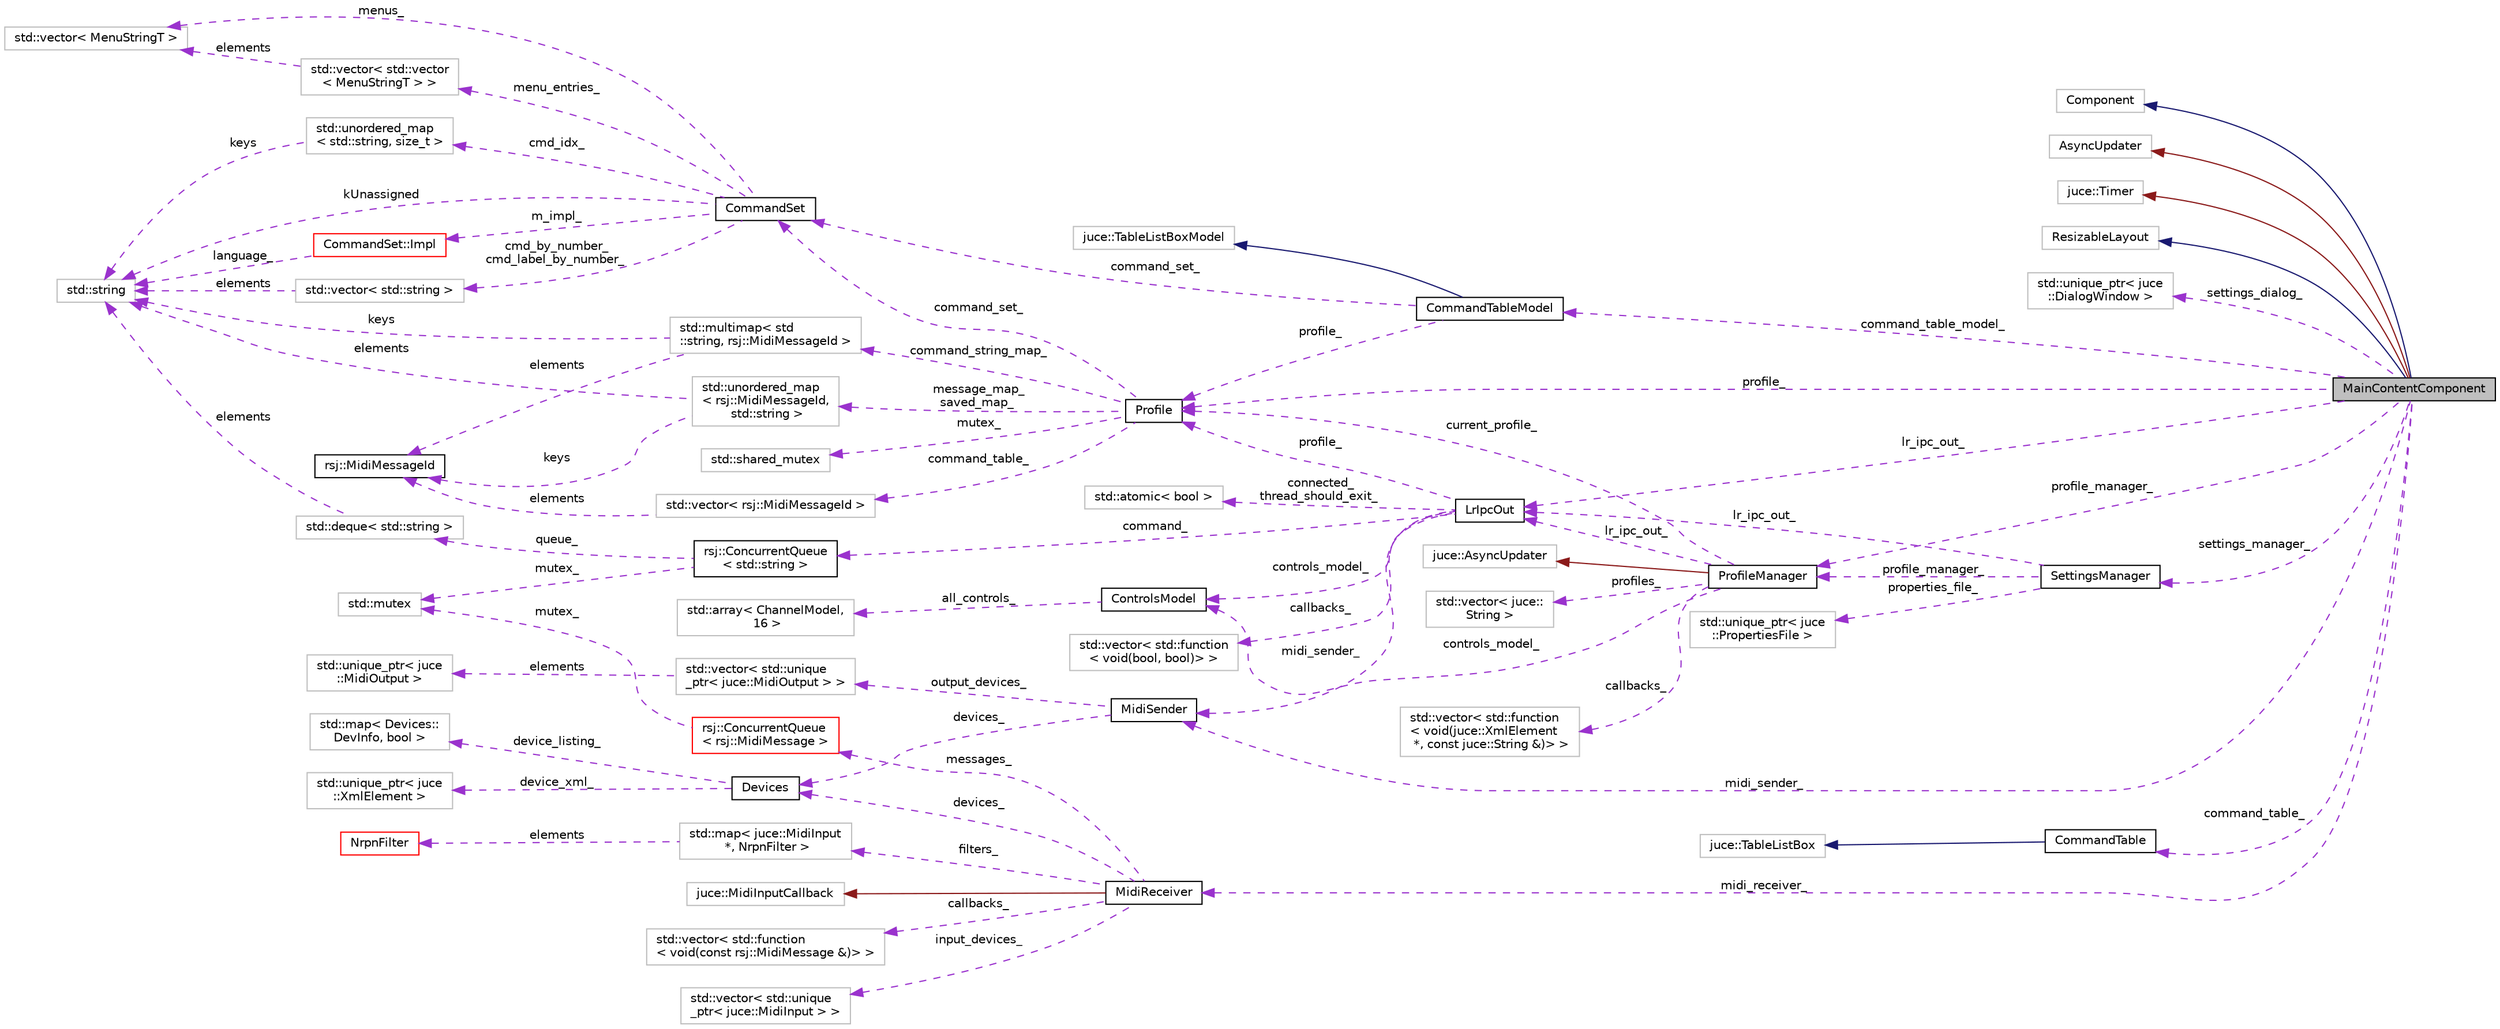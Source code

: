 digraph "MainContentComponent"
{
 // INTERACTIVE_SVG=YES
 // LATEX_PDF_SIZE
  edge [fontname="Helvetica",fontsize="10",labelfontname="Helvetica",labelfontsize="10"];
  node [fontname="Helvetica",fontsize="10",shape=record];
  rankdir="LR";
  Node1 [label="MainContentComponent",height=0.2,width=0.4,color="black", fillcolor="grey75", style="filled", fontcolor="black",tooltip=" "];
  Node2 -> Node1 [dir="back",color="midnightblue",fontsize="10",style="solid",fontname="Helvetica"];
  Node2 [label="Component",height=0.2,width=0.4,color="grey75", fillcolor="white", style="filled",tooltip=" "];
  Node3 -> Node1 [dir="back",color="firebrick4",fontsize="10",style="solid",fontname="Helvetica"];
  Node3 [label="AsyncUpdater",height=0.2,width=0.4,color="grey75", fillcolor="white", style="filled",tooltip=" "];
  Node4 -> Node1 [dir="back",color="firebrick4",fontsize="10",style="solid",fontname="Helvetica"];
  Node4 [label="juce::Timer",height=0.2,width=0.4,color="grey75", fillcolor="white", style="filled",tooltip=" "];
  Node5 -> Node1 [dir="back",color="midnightblue",fontsize="10",style="solid",fontname="Helvetica"];
  Node5 [label="ResizableLayout",height=0.2,width=0.4,color="grey75", fillcolor="white", style="filled",tooltip=" "];
  Node6 -> Node1 [dir="back",color="darkorchid3",fontsize="10",style="dashed",label=" settings_dialog_" ,fontname="Helvetica"];
  Node6 [label="std::unique_ptr\< juce\l::DialogWindow \>",height=0.2,width=0.4,color="grey75", fillcolor="white", style="filled",tooltip=" "];
  Node7 -> Node1 [dir="back",color="darkorchid3",fontsize="10",style="dashed",label=" profile_manager_" ,fontname="Helvetica"];
  Node7 [label="ProfileManager",height=0.2,width=0.4,color="black", fillcolor="white", style="filled",URL="$class_profile_manager.html",tooltip=" "];
  Node8 -> Node7 [dir="back",color="firebrick4",fontsize="10",style="solid",fontname="Helvetica"];
  Node8 [label="juce::AsyncUpdater",height=0.2,width=0.4,color="grey75", fillcolor="white", style="filled",tooltip=" "];
  Node9 -> Node7 [dir="back",color="darkorchid3",fontsize="10",style="dashed",label=" profiles_" ,fontname="Helvetica"];
  Node9 [label="std::vector\< juce::\lString \>",height=0.2,width=0.4,color="grey75", fillcolor="white", style="filled",tooltip=" "];
  Node10 -> Node7 [dir="back",color="darkorchid3",fontsize="10",style="dashed",label=" current_profile_" ,fontname="Helvetica"];
  Node10 [label="Profile",height=0.2,width=0.4,color="black", fillcolor="white", style="filled",URL="$class_profile.html",tooltip=" "];
  Node11 -> Node10 [dir="back",color="darkorchid3",fontsize="10",style="dashed",label=" command_set_" ,fontname="Helvetica"];
  Node11 [label="CommandSet",height=0.2,width=0.4,color="black", fillcolor="white", style="filled",URL="$class_command_set.html",tooltip=" "];
  Node12 -> Node11 [dir="back",color="darkorchid3",fontsize="10",style="dashed",label=" menu_entries_" ,fontname="Helvetica"];
  Node12 [label="std::vector\< std::vector\l\< MenuStringT \> \>",height=0.2,width=0.4,color="grey75", fillcolor="white", style="filled",tooltip=" "];
  Node13 -> Node12 [dir="back",color="darkorchid3",fontsize="10",style="dashed",label=" elements" ,fontname="Helvetica"];
  Node13 [label="std::vector\< MenuStringT \>",height=0.2,width=0.4,color="grey75", fillcolor="white", style="filled",tooltip=" "];
  Node14 -> Node11 [dir="back",color="darkorchid3",fontsize="10",style="dashed",label=" cmd_idx_" ,fontname="Helvetica"];
  Node14 [label="std::unordered_map\l\< std::string, size_t \>",height=0.2,width=0.4,color="grey75", fillcolor="white", style="filled",tooltip=" "];
  Node15 -> Node14 [dir="back",color="darkorchid3",fontsize="10",style="dashed",label=" keys" ,fontname="Helvetica"];
  Node15 [label="std::string",height=0.2,width=0.4,color="grey75", fillcolor="white", style="filled",tooltip="STL class."];
  Node17 -> Node11 [dir="back",color="darkorchid3",fontsize="10",style="dashed",label=" m_impl_" ,fontname="Helvetica"];
  Node17 [label="CommandSet::Impl",height=0.2,width=0.4,color="red", fillcolor="white", style="filled",URL="$class_command_set_1_1_impl.html",tooltip=" "];
  Node15 -> Node17 [dir="back",color="darkorchid3",fontsize="10",style="dashed",label=" language_" ,fontname="Helvetica"];
  Node13 -> Node11 [dir="back",color="darkorchid3",fontsize="10",style="dashed",label=" menus_" ,fontname="Helvetica"];
  Node15 -> Node11 [dir="back",color="darkorchid3",fontsize="10",style="dashed",label=" kUnassigned" ,fontname="Helvetica"];
  Node19 -> Node11 [dir="back",color="darkorchid3",fontsize="10",style="dashed",label=" cmd_by_number_\ncmd_label_by_number_" ,fontname="Helvetica"];
  Node19 [label="std::vector\< std::string \>",height=0.2,width=0.4,color="grey75", fillcolor="white", style="filled",tooltip=" "];
  Node15 -> Node19 [dir="back",color="darkorchid3",fontsize="10",style="dashed",label=" elements" ,fontname="Helvetica"];
  Node20 -> Node10 [dir="back",color="darkorchid3",fontsize="10",style="dashed",label=" mutex_" ,fontname="Helvetica"];
  Node20 [label="std::shared_mutex",height=0.2,width=0.4,color="grey75", fillcolor="white", style="filled",tooltip="STL class."];
  Node21 -> Node10 [dir="back",color="darkorchid3",fontsize="10",style="dashed",label=" command_table_" ,fontname="Helvetica"];
  Node21 [label="std::vector\< rsj::MidiMessageId \>",height=0.2,width=0.4,color="grey75", fillcolor="white", style="filled",tooltip=" "];
  Node22 -> Node21 [dir="back",color="darkorchid3",fontsize="10",style="dashed",label=" elements" ,fontname="Helvetica"];
  Node22 [label="rsj::MidiMessageId",height=0.2,width=0.4,color="black", fillcolor="white", style="filled",URL="$structrsj_1_1_midi_message_id.html",tooltip=" "];
  Node23 -> Node10 [dir="back",color="darkorchid3",fontsize="10",style="dashed",label=" command_string_map_" ,fontname="Helvetica"];
  Node23 [label="std::multimap\< std\l::string, rsj::MidiMessageId \>",height=0.2,width=0.4,color="grey75", fillcolor="white", style="filled",tooltip=" "];
  Node22 -> Node23 [dir="back",color="darkorchid3",fontsize="10",style="dashed",label=" elements" ,fontname="Helvetica"];
  Node15 -> Node23 [dir="back",color="darkorchid3",fontsize="10",style="dashed",label=" keys" ,fontname="Helvetica"];
  Node24 -> Node10 [dir="back",color="darkorchid3",fontsize="10",style="dashed",label=" message_map_\nsaved_map_" ,fontname="Helvetica"];
  Node24 [label="std::unordered_map\l\< rsj::MidiMessageId,\l std::string \>",height=0.2,width=0.4,color="grey75", fillcolor="white", style="filled",tooltip=" "];
  Node22 -> Node24 [dir="back",color="darkorchid3",fontsize="10",style="dashed",label=" keys" ,fontname="Helvetica"];
  Node15 -> Node24 [dir="back",color="darkorchid3",fontsize="10",style="dashed",label=" elements" ,fontname="Helvetica"];
  Node25 -> Node7 [dir="back",color="darkorchid3",fontsize="10",style="dashed",label=" callbacks_" ,fontname="Helvetica"];
  Node25 [label="std::vector\< std::function\l\< void(juce::XmlElement\l *, const juce::String &)\> \>",height=0.2,width=0.4,color="grey75", fillcolor="white", style="filled",tooltip=" "];
  Node26 -> Node7 [dir="back",color="darkorchid3",fontsize="10",style="dashed",label=" controls_model_" ,fontname="Helvetica"];
  Node26 [label="ControlsModel",height=0.2,width=0.4,color="black", fillcolor="white", style="filled",URL="$class_controls_model.html",tooltip=" "];
  Node27 -> Node26 [dir="back",color="darkorchid3",fontsize="10",style="dashed",label=" all_controls_" ,fontname="Helvetica"];
  Node27 [label="std::array\< ChannelModel,\l 16 \>",height=0.2,width=0.4,color="grey75", fillcolor="white", style="filled",tooltip=" "];
  Node35 -> Node7 [dir="back",color="darkorchid3",fontsize="10",style="dashed",label=" lr_ipc_out_" ,fontname="Helvetica"];
  Node35 [label="LrIpcOut",height=0.2,width=0.4,color="black", fillcolor="white", style="filled",URL="$class_lr_ipc_out.html",tooltip=" "];
  Node36 -> Node35 [dir="back",color="darkorchid3",fontsize="10",style="dashed",label=" command_" ,fontname="Helvetica"];
  Node36 [label="rsj::ConcurrentQueue\l\< std::string \>",height=0.2,width=0.4,color="black", fillcolor="white", style="filled",URL="$classrsj_1_1_concurrent_queue.html",tooltip=" "];
  Node37 -> Node36 [dir="back",color="darkorchid3",fontsize="10",style="dashed",label=" mutex_" ,fontname="Helvetica"];
  Node37 [label="std::mutex",height=0.2,width=0.4,color="grey75", fillcolor="white", style="filled",tooltip="STL class."];
  Node38 -> Node36 [dir="back",color="darkorchid3",fontsize="10",style="dashed",label=" queue_" ,fontname="Helvetica"];
  Node38 [label="std::deque\< std::string \>",height=0.2,width=0.4,color="grey75", fillcolor="white", style="filled",tooltip=" "];
  Node15 -> Node38 [dir="back",color="darkorchid3",fontsize="10",style="dashed",label=" elements" ,fontname="Helvetica"];
  Node39 -> Node35 [dir="back",color="darkorchid3",fontsize="10",style="dashed",label=" connected_\nthread_should_exit_" ,fontname="Helvetica"];
  Node39 [label="std::atomic\< bool \>",height=0.2,width=0.4,color="grey75", fillcolor="white", style="filled",tooltip=" "];
  Node10 -> Node35 [dir="back",color="darkorchid3",fontsize="10",style="dashed",label=" profile_" ,fontname="Helvetica"];
  Node26 -> Node35 [dir="back",color="darkorchid3",fontsize="10",style="dashed",label=" controls_model_" ,fontname="Helvetica"];
  Node40 -> Node35 [dir="back",color="darkorchid3",fontsize="10",style="dashed",label=" callbacks_" ,fontname="Helvetica"];
  Node40 [label="std::vector\< std::function\l\< void(bool, bool)\> \>",height=0.2,width=0.4,color="grey75", fillcolor="white", style="filled",tooltip=" "];
  Node41 -> Node35 [dir="back",color="darkorchid3",fontsize="10",style="dashed",label=" midi_sender_" ,fontname="Helvetica"];
  Node41 [label="MidiSender",height=0.2,width=0.4,color="black", fillcolor="white", style="filled",URL="$class_midi_sender.html",tooltip=" "];
  Node42 -> Node41 [dir="back",color="darkorchid3",fontsize="10",style="dashed",label=" output_devices_" ,fontname="Helvetica"];
  Node42 [label="std::vector\< std::unique\l_ptr\< juce::MidiOutput \> \>",height=0.2,width=0.4,color="grey75", fillcolor="white", style="filled",tooltip=" "];
  Node43 -> Node42 [dir="back",color="darkorchid3",fontsize="10",style="dashed",label=" elements" ,fontname="Helvetica"];
  Node43 [label="std::unique_ptr\< juce\l::MidiOutput \>",height=0.2,width=0.4,color="grey75", fillcolor="white", style="filled",tooltip=" "];
  Node44 -> Node41 [dir="back",color="darkorchid3",fontsize="10",style="dashed",label=" devices_" ,fontname="Helvetica"];
  Node44 [label="Devices",height=0.2,width=0.4,color="black", fillcolor="white", style="filled",URL="$class_devices.html",tooltip=" "];
  Node45 -> Node44 [dir="back",color="darkorchid3",fontsize="10",style="dashed",label=" device_xml_" ,fontname="Helvetica"];
  Node45 [label="std::unique_ptr\< juce\l::XmlElement \>",height=0.2,width=0.4,color="grey75", fillcolor="white", style="filled",tooltip=" "];
  Node46 -> Node44 [dir="back",color="darkorchid3",fontsize="10",style="dashed",label=" device_listing_" ,fontname="Helvetica"];
  Node46 [label="std::map\< Devices::\lDevInfo, bool \>",height=0.2,width=0.4,color="grey75", fillcolor="white", style="filled",tooltip=" "];
  Node48 -> Node1 [dir="back",color="darkorchid3",fontsize="10",style="dashed",label=" settings_manager_" ,fontname="Helvetica"];
  Node48 [label="SettingsManager",height=0.2,width=0.4,color="black", fillcolor="white", style="filled",URL="$class_settings_manager.html",tooltip=" "];
  Node7 -> Node48 [dir="back",color="darkorchid3",fontsize="10",style="dashed",label=" profile_manager_" ,fontname="Helvetica"];
  Node49 -> Node48 [dir="back",color="darkorchid3",fontsize="10",style="dashed",label=" properties_file_" ,fontname="Helvetica"];
  Node49 [label="std::unique_ptr\< juce\l::PropertiesFile \>",height=0.2,width=0.4,color="grey75", fillcolor="white", style="filled",tooltip=" "];
  Node35 -> Node48 [dir="back",color="darkorchid3",fontsize="10",style="dashed",label=" lr_ipc_out_" ,fontname="Helvetica"];
  Node10 -> Node1 [dir="back",color="darkorchid3",fontsize="10",style="dashed",label=" profile_" ,fontname="Helvetica"];
  Node50 -> Node1 [dir="back",color="darkorchid3",fontsize="10",style="dashed",label=" command_table_model_" ,fontname="Helvetica"];
  Node50 [label="CommandTableModel",height=0.2,width=0.4,color="black", fillcolor="white", style="filled",URL="$class_command_table_model.html",tooltip=" "];
  Node51 -> Node50 [dir="back",color="midnightblue",fontsize="10",style="solid",fontname="Helvetica"];
  Node51 [label="juce::TableListBoxModel",height=0.2,width=0.4,color="grey75", fillcolor="white", style="filled",tooltip=" "];
  Node11 -> Node50 [dir="back",color="darkorchid3",fontsize="10",style="dashed",label=" command_set_" ,fontname="Helvetica"];
  Node10 -> Node50 [dir="back",color="darkorchid3",fontsize="10",style="dashed",label=" profile_" ,fontname="Helvetica"];
  Node52 -> Node1 [dir="back",color="darkorchid3",fontsize="10",style="dashed",label=" command_table_" ,fontname="Helvetica"];
  Node52 [label="CommandTable",height=0.2,width=0.4,color="black", fillcolor="white", style="filled",URL="$class_command_table.html",tooltip=" "];
  Node53 -> Node52 [dir="back",color="midnightblue",fontsize="10",style="solid",fontname="Helvetica"];
  Node53 [label="juce::TableListBox",height=0.2,width=0.4,color="grey75", fillcolor="white", style="filled",tooltip=" "];
  Node41 -> Node1 [dir="back",color="darkorchid3",fontsize="10",style="dashed",label=" midi_sender_" ,fontname="Helvetica"];
  Node35 -> Node1 [dir="back",color="darkorchid3",fontsize="10",style="dashed",label=" lr_ipc_out_" ,fontname="Helvetica"];
  Node54 -> Node1 [dir="back",color="darkorchid3",fontsize="10",style="dashed",label=" midi_receiver_" ,fontname="Helvetica"];
  Node54 [label="MidiReceiver",height=0.2,width=0.4,color="black", fillcolor="white", style="filled",URL="$class_midi_receiver.html",tooltip=" "];
  Node55 -> Node54 [dir="back",color="firebrick4",fontsize="10",style="solid",fontname="Helvetica"];
  Node55 [label="juce::MidiInputCallback",height=0.2,width=0.4,color="grey75", fillcolor="white", style="filled",tooltip=" "];
  Node56 -> Node54 [dir="back",color="darkorchid3",fontsize="10",style="dashed",label=" callbacks_" ,fontname="Helvetica"];
  Node56 [label="std::vector\< std::function\l\< void(const rsj::MidiMessage &)\> \>",height=0.2,width=0.4,color="grey75", fillcolor="white", style="filled",tooltip=" "];
  Node57 -> Node54 [dir="back",color="darkorchid3",fontsize="10",style="dashed",label=" filters_" ,fontname="Helvetica"];
  Node57 [label="std::map\< juce::MidiInput\l *, NrpnFilter \>",height=0.2,width=0.4,color="grey75", fillcolor="white", style="filled",tooltip=" "];
  Node58 -> Node57 [dir="back",color="darkorchid3",fontsize="10",style="dashed",label=" elements" ,fontname="Helvetica"];
  Node58 [label="NrpnFilter",height=0.2,width=0.4,color="red", fillcolor="white", style="filled",URL="$class_nrpn_filter.html",tooltip=" "];
  Node62 -> Node54 [dir="back",color="darkorchid3",fontsize="10",style="dashed",label=" messages_" ,fontname="Helvetica"];
  Node62 [label="rsj::ConcurrentQueue\l\< rsj::MidiMessage \>",height=0.2,width=0.4,color="red", fillcolor="white", style="filled",URL="$classrsj_1_1_concurrent_queue.html",tooltip=" "];
  Node37 -> Node62 [dir="back",color="darkorchid3",fontsize="10",style="dashed",label=" mutex_" ,fontname="Helvetica"];
  Node65 -> Node54 [dir="back",color="darkorchid3",fontsize="10",style="dashed",label=" input_devices_" ,fontname="Helvetica"];
  Node65 [label="std::vector\< std::unique\l_ptr\< juce::MidiInput \> \>",height=0.2,width=0.4,color="grey75", fillcolor="white", style="filled",tooltip=" "];
  Node44 -> Node54 [dir="back",color="darkorchid3",fontsize="10",style="dashed",label=" devices_" ,fontname="Helvetica"];
}
